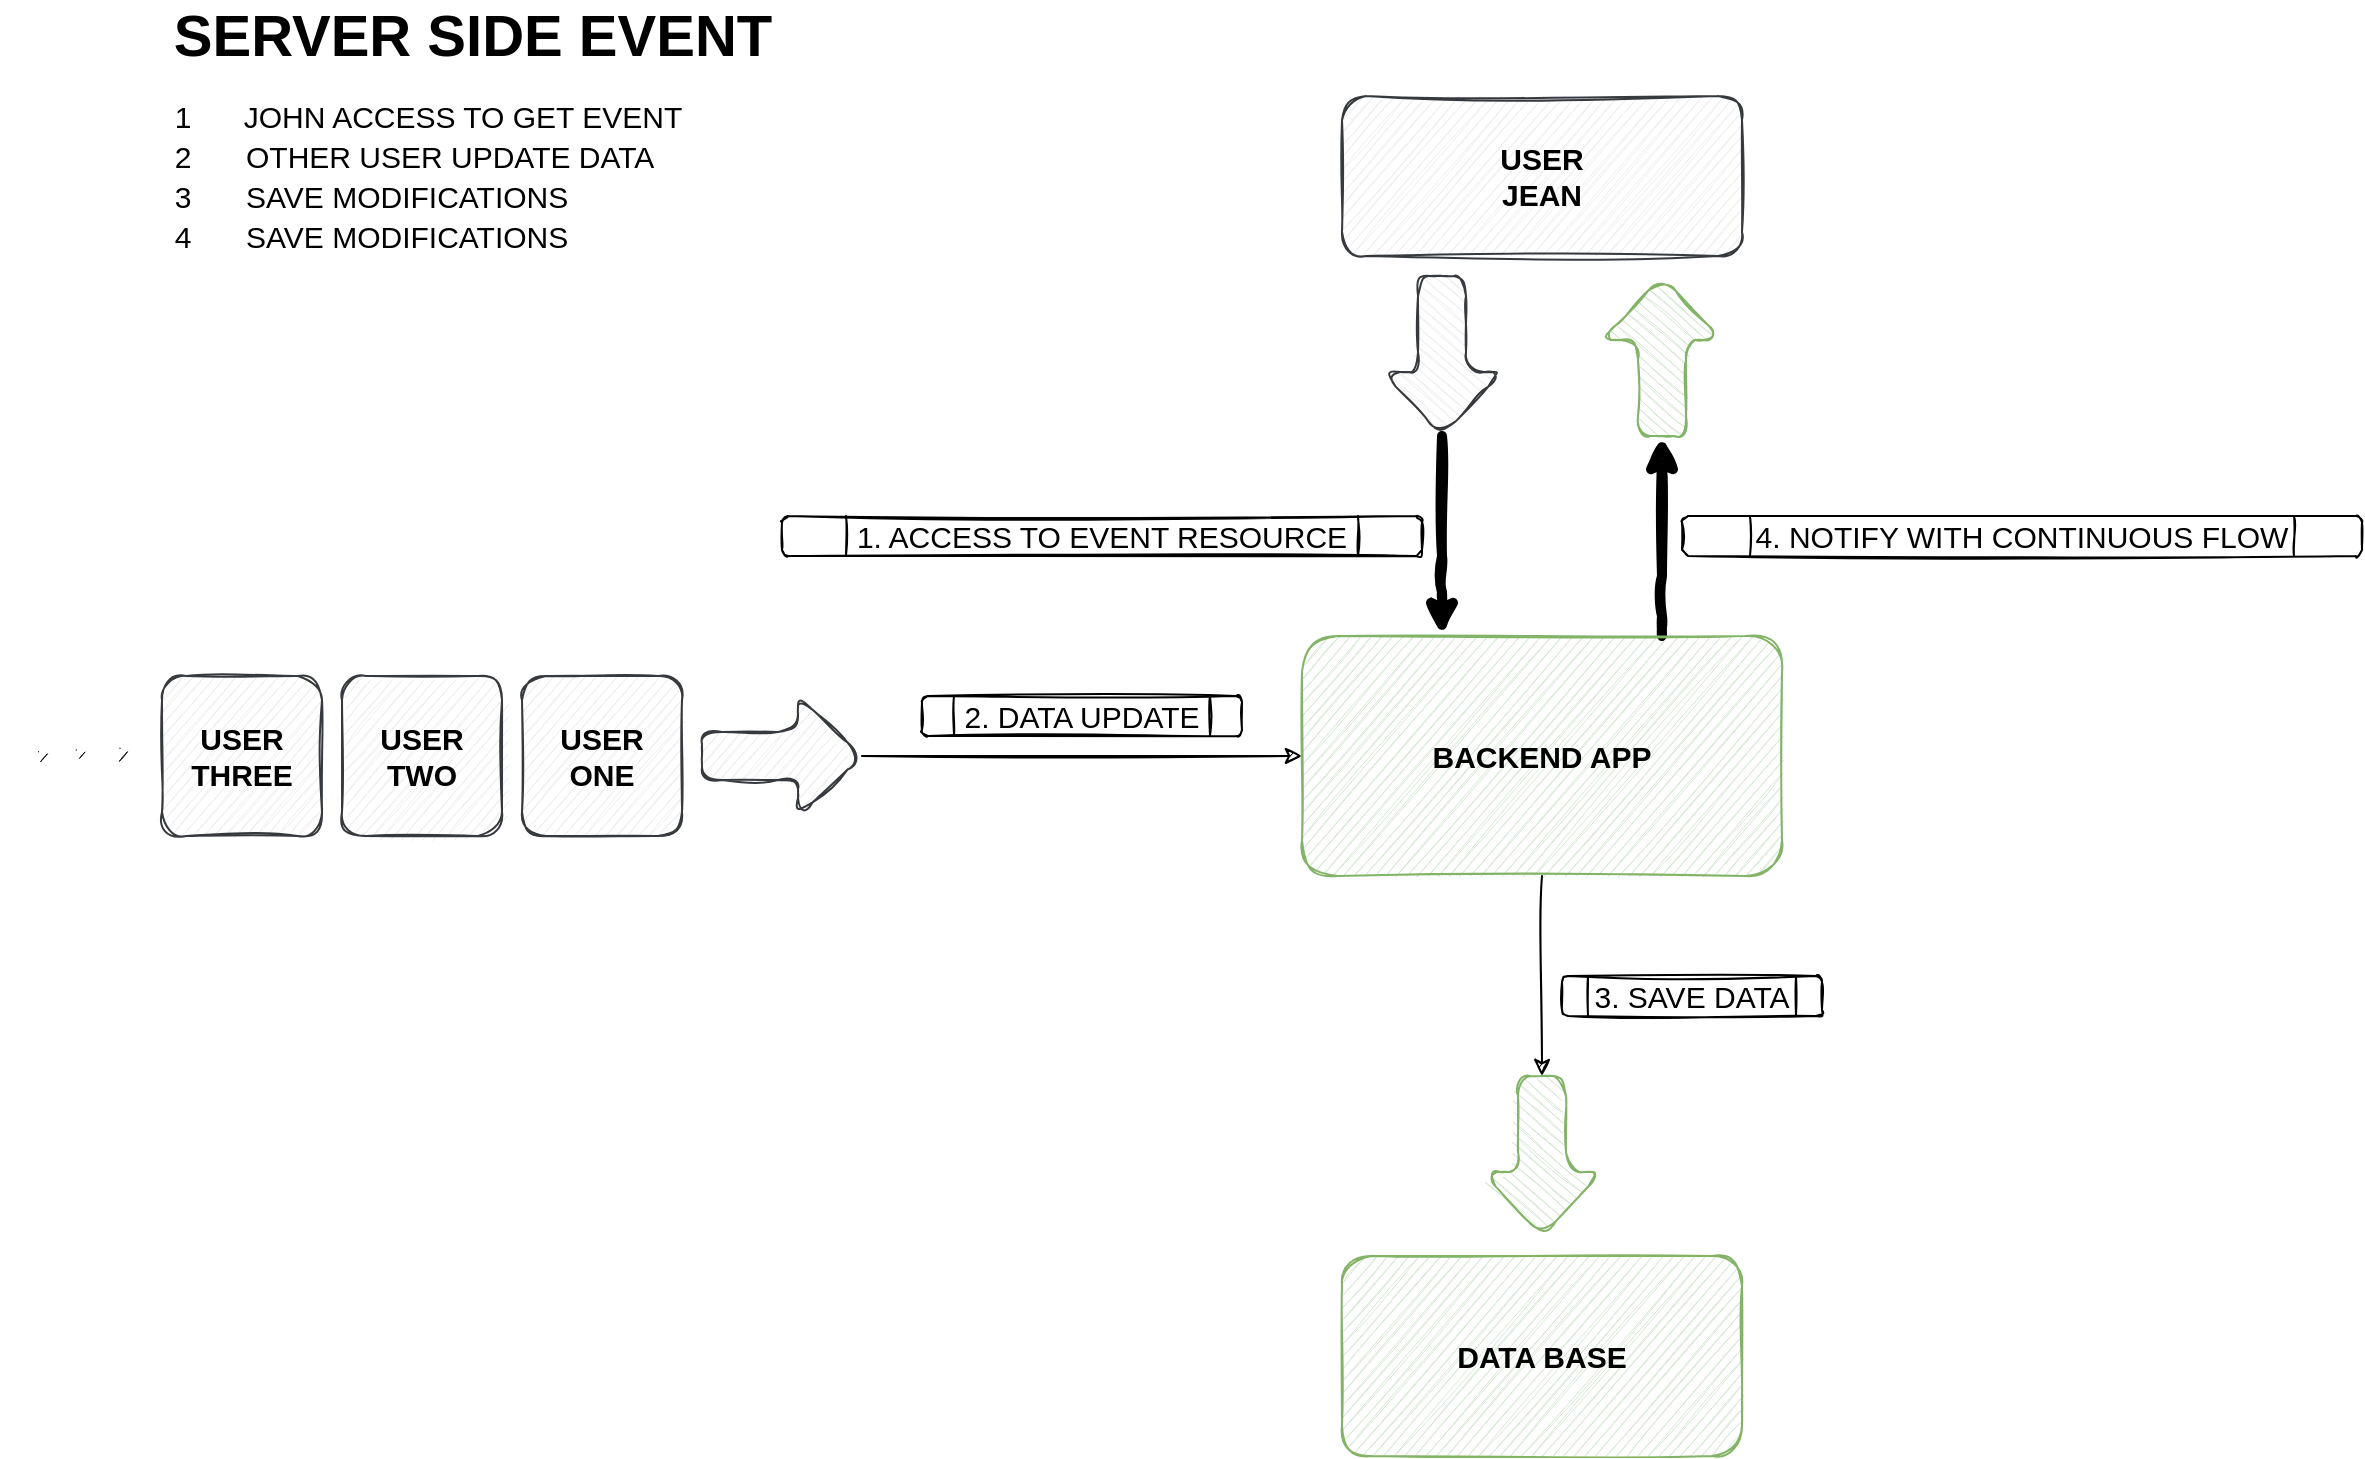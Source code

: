 <mxfile version="16.2.7" type="github">
  <diagram id="mPFSQiah_NU10TlbEY0m" name="Page-1">
    <mxGraphModel dx="2596" dy="1130" grid="1" gridSize="10" guides="1" tooltips="1" connect="1" arrows="1" fold="1" page="0" pageScale="1" pageWidth="827" pageHeight="1169" math="0" shadow="0">
      <root>
        <mxCell id="0" />
        <mxCell id="1" parent="0" />
        <mxCell id="sigG_fs_RIrKZey_LHQE-6" value="" style="edgeStyle=orthogonalEdgeStyle;rounded=1;orthogonalLoop=1;jettySize=auto;html=1;fontSize=29;sketch=1;" parent="1" source="sigG_fs_RIrKZey_LHQE-5" target="sigG_fs_RIrKZey_LHQE-3" edge="1">
          <mxGeometry relative="1" as="geometry" />
        </mxCell>
        <mxCell id="XU_rd4bSlqqLAfE51_sd-3" value="" style="edgeStyle=orthogonalEdgeStyle;rounded=1;orthogonalLoop=1;jettySize=auto;html=1;fontSize=15;strokeWidth=5;sketch=1;" edge="1" parent="1" source="sigG_fs_RIrKZey_LHQE-3" target="XU_rd4bSlqqLAfE51_sd-2">
          <mxGeometry relative="1" as="geometry">
            <Array as="points">
              <mxPoint x="480" y="500" />
              <mxPoint x="480" y="500" />
            </Array>
          </mxGeometry>
        </mxCell>
        <mxCell id="XU_rd4bSlqqLAfE51_sd-7" value="" style="edgeStyle=orthogonalEdgeStyle;rounded=1;orthogonalLoop=1;jettySize=auto;html=1;fontSize=15;sketch=1;" edge="1" parent="1" source="sigG_fs_RIrKZey_LHQE-3" target="XU_rd4bSlqqLAfE51_sd-6">
          <mxGeometry relative="1" as="geometry" />
        </mxCell>
        <mxCell id="XU_rd4bSlqqLAfE51_sd-26" value="" style="edgeStyle=orthogonalEdgeStyle;rounded=1;orthogonalLoop=1;jettySize=auto;html=1;fontSize=15;strokeWidth=5;sketch=1;" edge="1" parent="1" source="XU_rd4bSlqqLAfE51_sd-25" target="sigG_fs_RIrKZey_LHQE-3">
          <mxGeometry relative="1" as="geometry">
            <Array as="points">
              <mxPoint x="370" y="490" />
              <mxPoint x="370" y="490" />
            </Array>
          </mxGeometry>
        </mxCell>
        <mxCell id="sigG_fs_RIrKZey_LHQE-3" value="BACKEND APP" style="rounded=1;whiteSpace=wrap;html=1;fillColor=#d5e8d4;strokeColor=#82b366;gradientColor=none;fontStyle=1;fontSize=15;sketch=1;" parent="1" vertex="1">
          <mxGeometry x="300" y="520" width="240" height="120" as="geometry" />
        </mxCell>
        <mxCell id="sigG_fs_RIrKZey_LHQE-4" value="&lt;b&gt;&lt;font style=&quot;font-size: 29px&quot;&gt;SERVER SIDE EVENT&lt;/font&gt;&lt;/b&gt;" style="text;html=1;align=center;verticalAlign=middle;resizable=0;points=[];autosize=1;strokeColor=none;fillColor=none;fontSize=15;sketch=1;rounded=1;" parent="1" vertex="1">
          <mxGeometry x="-270" y="205" width="310" height="30" as="geometry" />
        </mxCell>
        <mxCell id="sigG_fs_RIrKZey_LHQE-5" value="" style="shape=singleArrow;whiteSpace=wrap;html=1;arrowWidth=0.4;arrowSize=0.4;fontSize=15;fillColor=#eeeeee;strokeColor=#36393d;rounded=1;fontStyle=1;sketch=1;" parent="1" vertex="1">
          <mxGeometry y="550" width="80" height="60" as="geometry" />
        </mxCell>
        <mxCell id="sigG_fs_RIrKZey_LHQE-12" value="USER&lt;br&gt;ONE" style="whiteSpace=wrap;html=1;aspect=fixed;rounded=1;fontSize=15;fillColor=#eeeeee;strokeColor=#36393d;fontStyle=1;sketch=1;" parent="1" vertex="1">
          <mxGeometry x="-90" y="540" width="80" height="80" as="geometry" />
        </mxCell>
        <mxCell id="sigG_fs_RIrKZey_LHQE-13" value="2. DATA UPDATE" style="shape=process;whiteSpace=wrap;html=1;backgroundOutline=1;rounded=1;fontSize=15;fillColor=default;gradientColor=none;sketch=1;" parent="1" vertex="1">
          <mxGeometry x="110" y="550" width="160" height="20" as="geometry" />
        </mxCell>
        <mxCell id="XU_rd4bSlqqLAfE51_sd-2" value="" style="shape=singleArrow;whiteSpace=wrap;html=1;arrowWidth=0.4;arrowSize=0.4;fontSize=15;fillColor=#d5e8d4;strokeColor=#82b366;rounded=1;gradientColor=none;fontStyle=1;rotation=-90;sketch=1;" vertex="1" parent="1">
          <mxGeometry x="440" y="350" width="80" height="60" as="geometry" />
        </mxCell>
        <mxCell id="XU_rd4bSlqqLAfE51_sd-4" value="USER&lt;br&gt;JEAN" style="whiteSpace=wrap;html=1;rounded=1;fontSize=15;fillColor=#eeeeee;strokeColor=#36393d;fontStyle=1;sketch=1;" vertex="1" parent="1">
          <mxGeometry x="320" y="250" width="200" height="80" as="geometry" />
        </mxCell>
        <mxCell id="XU_rd4bSlqqLAfE51_sd-5" value="4. NOTIFY WITH CONTINUOUS FLOW" style="shape=process;whiteSpace=wrap;html=1;backgroundOutline=1;rounded=1;fontSize=15;fillColor=default;gradientColor=none;sketch=1;" vertex="1" parent="1">
          <mxGeometry x="490" y="460" width="340" height="20" as="geometry" />
        </mxCell>
        <mxCell id="XU_rd4bSlqqLAfE51_sd-6" value="" style="shape=singleArrow;whiteSpace=wrap;html=1;arrowWidth=0.4;arrowSize=0.4;fontSize=15;fillColor=#d5e8d4;strokeColor=#82b366;rounded=1;gradientColor=none;fontStyle=1;rotation=90;sketch=1;" vertex="1" parent="1">
          <mxGeometry x="380" y="750" width="80" height="60" as="geometry" />
        </mxCell>
        <mxCell id="XU_rd4bSlqqLAfE51_sd-8" value="DATA BASE" style="rounded=1;whiteSpace=wrap;html=1;fillColor=#d5e8d4;strokeColor=#82b366;gradientColor=none;fontStyle=1;fontSize=15;sketch=1;" vertex="1" parent="1">
          <mxGeometry x="320" y="830" width="200" height="100" as="geometry" />
        </mxCell>
        <mxCell id="XU_rd4bSlqqLAfE51_sd-9" value="3. SAVE DATA" style="shape=process;whiteSpace=wrap;html=1;backgroundOutline=1;rounded=1;fontSize=15;fillColor=default;gradientColor=none;sketch=1;" vertex="1" parent="1">
          <mxGeometry x="430" y="690" width="130" height="20" as="geometry" />
        </mxCell>
        <mxCell id="XU_rd4bSlqqLAfE51_sd-10" value="USER&lt;br&gt;TWO" style="whiteSpace=wrap;html=1;aspect=fixed;rounded=1;fontSize=15;fillColor=#eeeeee;strokeColor=#36393d;fontStyle=1;sketch=1;" vertex="1" parent="1">
          <mxGeometry x="-180" y="540" width="80" height="80" as="geometry" />
        </mxCell>
        <mxCell id="XU_rd4bSlqqLAfE51_sd-11" value="USER&lt;br&gt;THREE" style="whiteSpace=wrap;html=1;aspect=fixed;rounded=1;fontSize=15;fillColor=#eeeeee;strokeColor=#36393d;fontStyle=1;sketch=1;" vertex="1" parent="1">
          <mxGeometry x="-270" y="540" width="80" height="80" as="geometry" />
        </mxCell>
        <mxCell id="XU_rd4bSlqqLAfE51_sd-12" value="" style="shape=waypoint;sketch=1;size=6;pointerEvents=1;points=[];fillColor=none;resizable=0;rotatable=0;perimeter=centerPerimeter;snapToPoint=1;rounded=1;fontSize=15;" vertex="1" parent="1">
          <mxGeometry x="-350" y="560" width="40" height="40" as="geometry" />
        </mxCell>
        <mxCell id="XU_rd4bSlqqLAfE51_sd-14" value="" style="shape=waypoint;sketch=1;size=6;pointerEvents=1;points=[];fillColor=none;resizable=0;rotatable=0;perimeter=centerPerimeter;snapToPoint=1;rounded=1;fontSize=15;" vertex="1" parent="1">
          <mxGeometry x="-330" y="560" width="40" height="40" as="geometry" />
        </mxCell>
        <mxCell id="XU_rd4bSlqqLAfE51_sd-15" value="" style="shape=waypoint;sketch=1;size=6;pointerEvents=1;points=[];fillColor=none;resizable=0;rotatable=0;perimeter=centerPerimeter;snapToPoint=1;rounded=1;fontSize=15;" vertex="1" parent="1">
          <mxGeometry x="-310" y="560" width="40" height="40" as="geometry" />
        </mxCell>
        <mxCell id="XU_rd4bSlqqLAfE51_sd-17" value="JOHN ACCESS TO GET EVENT" style="text;html=1;align=center;verticalAlign=middle;resizable=0;points=[];autosize=1;strokeColor=none;fillColor=none;fontSize=15;sketch=1;rounded=1;" vertex="1" parent="1">
          <mxGeometry x="-235" y="250" width="230" height="20" as="geometry" />
        </mxCell>
        <mxCell id="XU_rd4bSlqqLAfE51_sd-19" value="OTHER USER UPDATE DATA" style="text;html=1;align=left;verticalAlign=middle;resizable=0;points=[];autosize=1;strokeColor=none;fillColor=none;fontSize=15;sketch=1;rounded=1;" vertex="1" parent="1">
          <mxGeometry x="-230" y="270" width="220" height="20" as="geometry" />
        </mxCell>
        <mxCell id="XU_rd4bSlqqLAfE51_sd-22" value="1" style="text;html=1;align=center;verticalAlign=middle;resizable=0;points=[];autosize=1;strokeColor=none;fillColor=none;fontSize=15;sketch=1;rounded=1;" vertex="1" parent="1">
          <mxGeometry x="-270" y="250" width="20" height="20" as="geometry" />
        </mxCell>
        <mxCell id="XU_rd4bSlqqLAfE51_sd-23" value="2" style="text;html=1;align=center;verticalAlign=middle;resizable=0;points=[];autosize=1;strokeColor=none;fillColor=none;fontSize=15;sketch=1;rounded=1;" vertex="1" parent="1">
          <mxGeometry x="-270" y="270" width="20" height="20" as="geometry" />
        </mxCell>
        <mxCell id="XU_rd4bSlqqLAfE51_sd-25" value="" style="shape=singleArrow;whiteSpace=wrap;html=1;arrowWidth=0.4;arrowSize=0.4;fontSize=15;fillColor=#eeeeee;strokeColor=#36393d;rounded=1;fontStyle=1;rotation=90;sketch=1;" vertex="1" parent="1">
          <mxGeometry x="330" y="350" width="80" height="60" as="geometry" />
        </mxCell>
        <mxCell id="XU_rd4bSlqqLAfE51_sd-27" value="1. ACCESS TO EVENT RESOURCE" style="shape=process;whiteSpace=wrap;html=1;backgroundOutline=1;rounded=1;fontSize=15;fillColor=default;gradientColor=none;sketch=1;" vertex="1" parent="1">
          <mxGeometry x="40" y="460" width="320" height="20" as="geometry" />
        </mxCell>
        <mxCell id="XU_rd4bSlqqLAfE51_sd-28" value="SAVE MODIFICATIONS" style="text;html=1;align=left;verticalAlign=middle;resizable=0;points=[];autosize=1;strokeColor=none;fillColor=none;fontSize=15;sketch=1;rounded=1;" vertex="1" parent="1">
          <mxGeometry x="-230" y="290" width="180" height="20" as="geometry" />
        </mxCell>
        <mxCell id="XU_rd4bSlqqLAfE51_sd-29" value="3" style="text;html=1;align=center;verticalAlign=middle;resizable=0;points=[];autosize=1;strokeColor=none;fillColor=none;fontSize=15;sketch=1;rounded=1;" vertex="1" parent="1">
          <mxGeometry x="-270" y="290" width="20" height="20" as="geometry" />
        </mxCell>
        <mxCell id="XU_rd4bSlqqLAfE51_sd-30" value="SAVE MODIFICATIONS" style="text;html=1;align=left;verticalAlign=middle;resizable=0;points=[];autosize=1;strokeColor=none;fillColor=none;fontSize=15;sketch=1;rounded=1;" vertex="1" parent="1">
          <mxGeometry x="-230" y="310" width="180" height="20" as="geometry" />
        </mxCell>
        <mxCell id="XU_rd4bSlqqLAfE51_sd-31" value="4" style="text;html=1;align=center;verticalAlign=middle;resizable=0;points=[];autosize=1;strokeColor=none;fillColor=none;fontSize=15;sketch=1;rounded=1;" vertex="1" parent="1">
          <mxGeometry x="-270" y="310" width="20" height="20" as="geometry" />
        </mxCell>
      </root>
    </mxGraphModel>
  </diagram>
</mxfile>
